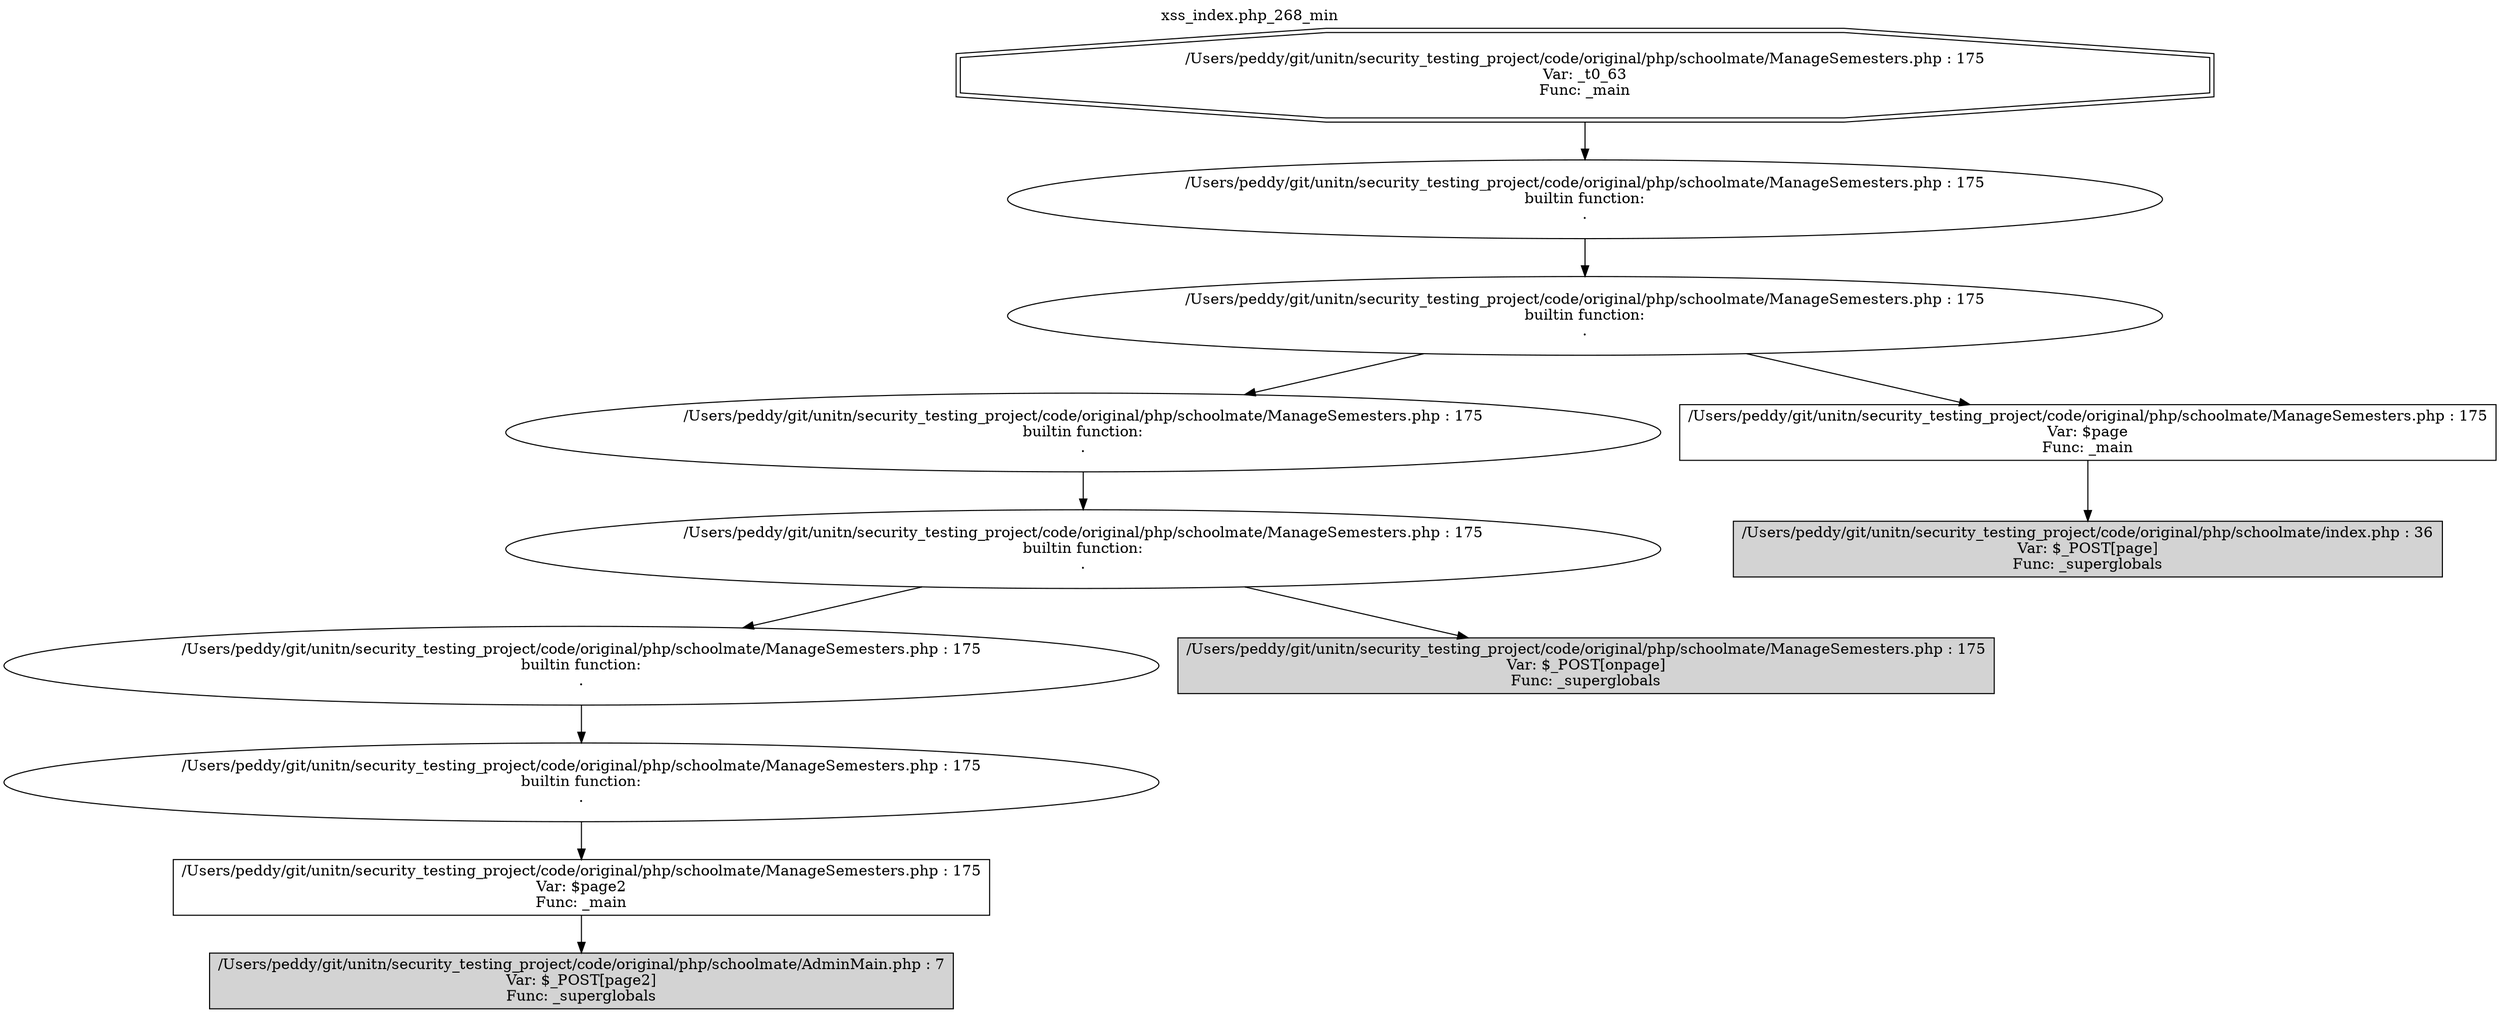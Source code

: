 digraph cfg {
  label="xss_index.php_268_min";
  labelloc=t;
  n1 [shape=doubleoctagon, label="/Users/peddy/git/unitn/security_testing_project/code/original/php/schoolmate/ManageSemesters.php : 175\nVar: _t0_63\nFunc: _main\n"];
  n2 [shape=ellipse, label="/Users/peddy/git/unitn/security_testing_project/code/original/php/schoolmate/ManageSemesters.php : 175\nbuiltin function:\n.\n"];
  n3 [shape=ellipse, label="/Users/peddy/git/unitn/security_testing_project/code/original/php/schoolmate/ManageSemesters.php : 175\nbuiltin function:\n.\n"];
  n4 [shape=ellipse, label="/Users/peddy/git/unitn/security_testing_project/code/original/php/schoolmate/ManageSemesters.php : 175\nbuiltin function:\n.\n"];
  n5 [shape=ellipse, label="/Users/peddy/git/unitn/security_testing_project/code/original/php/schoolmate/ManageSemesters.php : 175\nbuiltin function:\n.\n"];
  n6 [shape=ellipse, label="/Users/peddy/git/unitn/security_testing_project/code/original/php/schoolmate/ManageSemesters.php : 175\nbuiltin function:\n.\n"];
  n7 [shape=ellipse, label="/Users/peddy/git/unitn/security_testing_project/code/original/php/schoolmate/ManageSemesters.php : 175\nbuiltin function:\n.\n"];
  n8 [shape=box, label="/Users/peddy/git/unitn/security_testing_project/code/original/php/schoolmate/ManageSemesters.php : 175\nVar: $page2\nFunc: _main\n"];
  n9 [shape=box, label="/Users/peddy/git/unitn/security_testing_project/code/original/php/schoolmate/AdminMain.php : 7\nVar: $_POST[page2]\nFunc: _superglobals\n",style=filled];
  n10 [shape=box, label="/Users/peddy/git/unitn/security_testing_project/code/original/php/schoolmate/ManageSemesters.php : 175\nVar: $_POST[onpage]\nFunc: _superglobals\n",style=filled];
  n11 [shape=box, label="/Users/peddy/git/unitn/security_testing_project/code/original/php/schoolmate/ManageSemesters.php : 175\nVar: $page\nFunc: _main\n"];
  n12 [shape=box, label="/Users/peddy/git/unitn/security_testing_project/code/original/php/schoolmate/index.php : 36\nVar: $_POST[page]\nFunc: _superglobals\n",style=filled];
  n1 -> n2;
  n2 -> n3;
  n3 -> n4;
  n3 -> n11;
  n4 -> n5;
  n5 -> n6;
  n5 -> n10;
  n6 -> n7;
  n7 -> n8;
  n8 -> n9;
  n11 -> n12;
}

